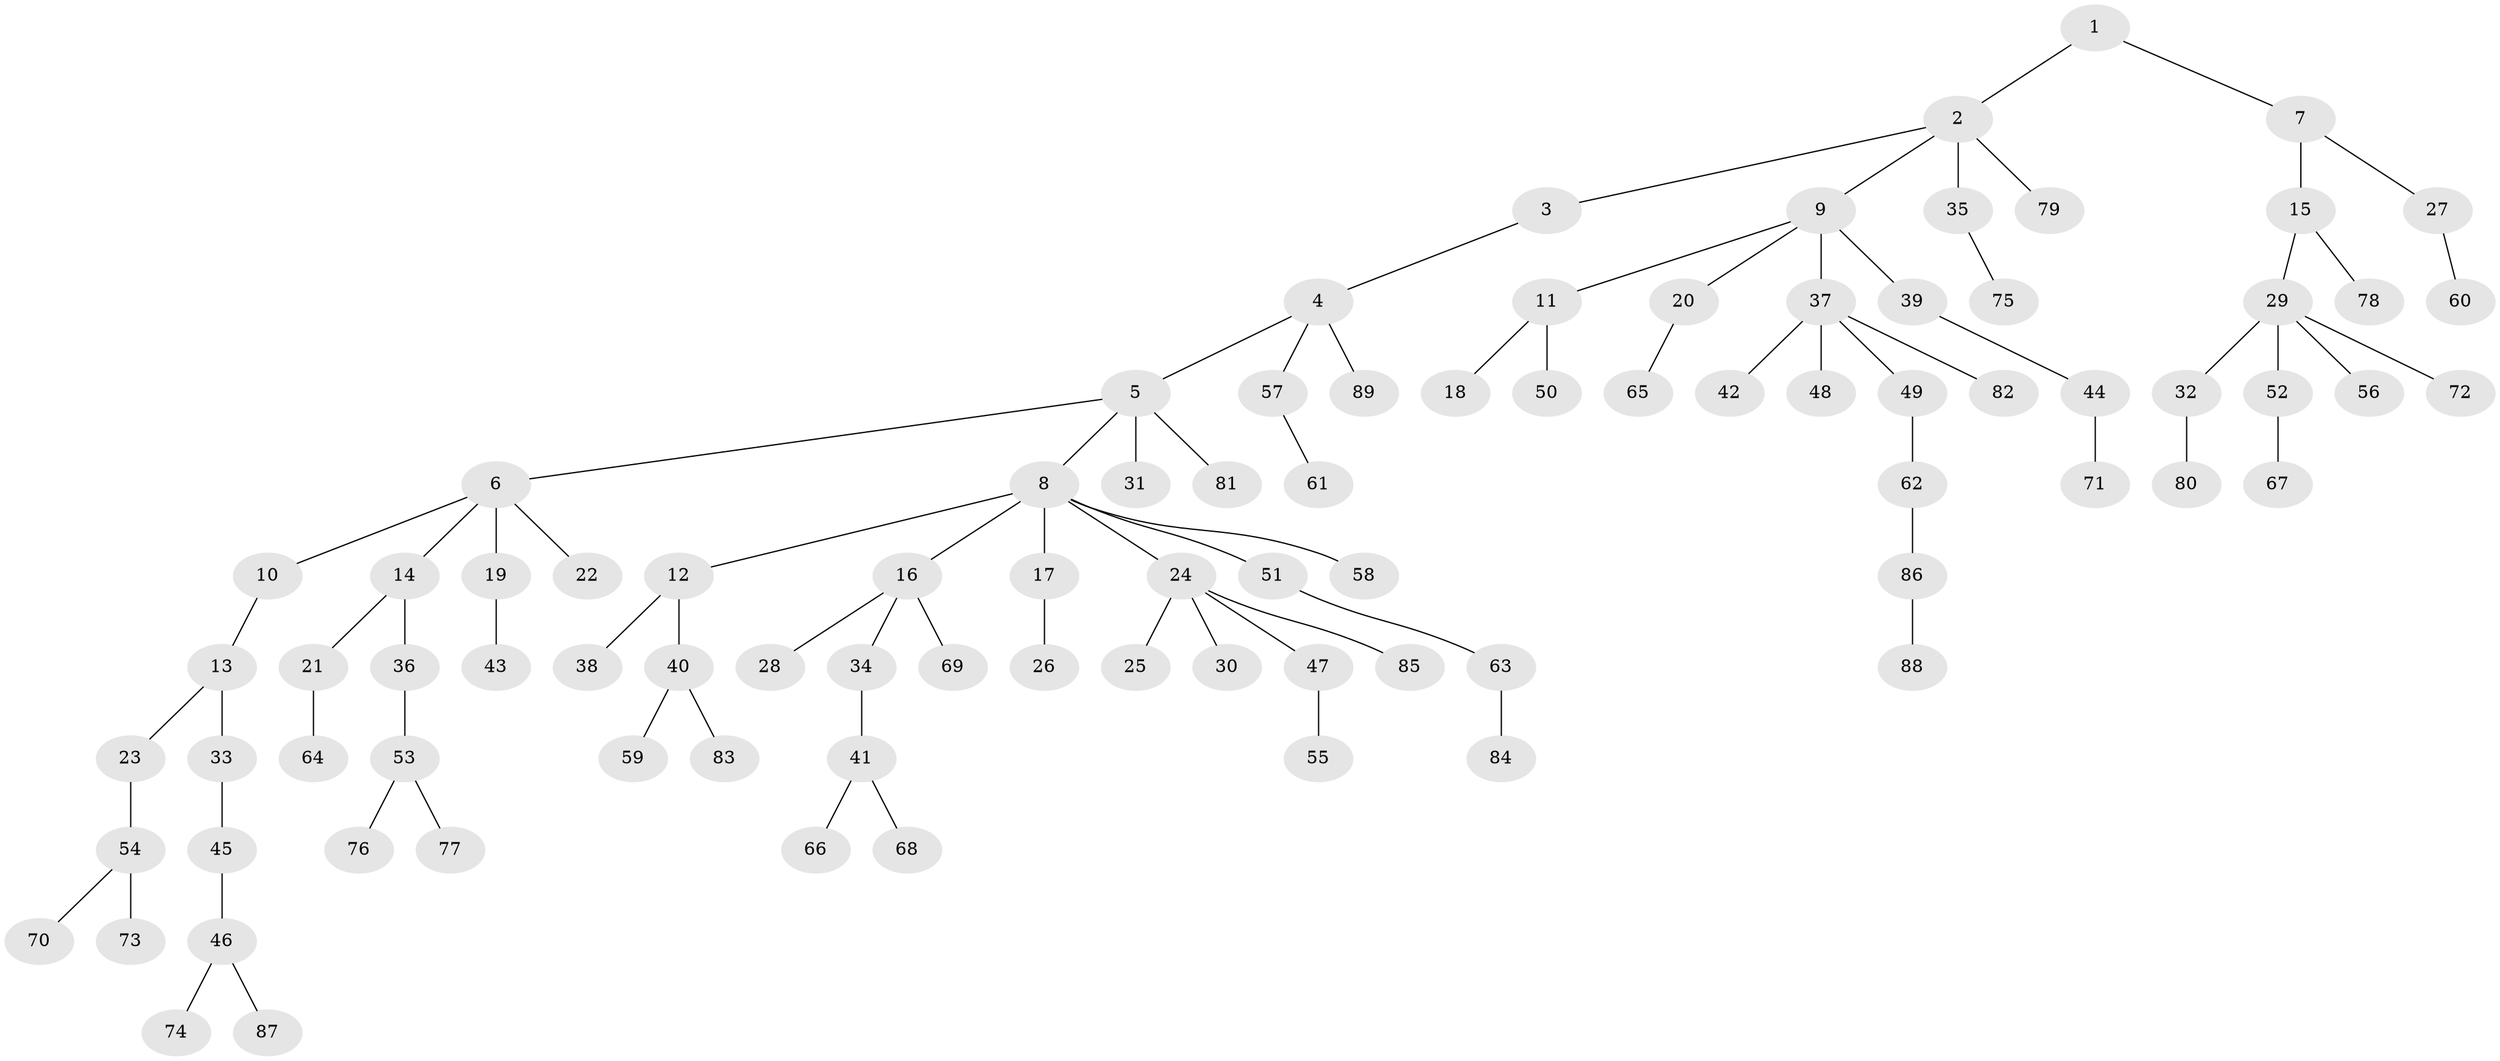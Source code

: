 // coarse degree distribution, {2: 0.25396825396825395, 4: 0.09523809523809523, 3: 0.14285714285714285, 6: 0.015873015873015872, 5: 0.015873015873015872, 1: 0.47619047619047616}
// Generated by graph-tools (version 1.1) at 2025/52/03/04/25 22:52:00]
// undirected, 89 vertices, 88 edges
graph export_dot {
  node [color=gray90,style=filled];
  1;
  2;
  3;
  4;
  5;
  6;
  7;
  8;
  9;
  10;
  11;
  12;
  13;
  14;
  15;
  16;
  17;
  18;
  19;
  20;
  21;
  22;
  23;
  24;
  25;
  26;
  27;
  28;
  29;
  30;
  31;
  32;
  33;
  34;
  35;
  36;
  37;
  38;
  39;
  40;
  41;
  42;
  43;
  44;
  45;
  46;
  47;
  48;
  49;
  50;
  51;
  52;
  53;
  54;
  55;
  56;
  57;
  58;
  59;
  60;
  61;
  62;
  63;
  64;
  65;
  66;
  67;
  68;
  69;
  70;
  71;
  72;
  73;
  74;
  75;
  76;
  77;
  78;
  79;
  80;
  81;
  82;
  83;
  84;
  85;
  86;
  87;
  88;
  89;
  1 -- 2;
  1 -- 7;
  2 -- 3;
  2 -- 9;
  2 -- 35;
  2 -- 79;
  3 -- 4;
  4 -- 5;
  4 -- 57;
  4 -- 89;
  5 -- 6;
  5 -- 8;
  5 -- 31;
  5 -- 81;
  6 -- 10;
  6 -- 14;
  6 -- 19;
  6 -- 22;
  7 -- 15;
  7 -- 27;
  8 -- 12;
  8 -- 16;
  8 -- 17;
  8 -- 24;
  8 -- 51;
  8 -- 58;
  9 -- 11;
  9 -- 20;
  9 -- 37;
  9 -- 39;
  10 -- 13;
  11 -- 18;
  11 -- 50;
  12 -- 38;
  12 -- 40;
  13 -- 23;
  13 -- 33;
  14 -- 21;
  14 -- 36;
  15 -- 29;
  15 -- 78;
  16 -- 28;
  16 -- 34;
  16 -- 69;
  17 -- 26;
  19 -- 43;
  20 -- 65;
  21 -- 64;
  23 -- 54;
  24 -- 25;
  24 -- 30;
  24 -- 47;
  24 -- 85;
  27 -- 60;
  29 -- 32;
  29 -- 52;
  29 -- 56;
  29 -- 72;
  32 -- 80;
  33 -- 45;
  34 -- 41;
  35 -- 75;
  36 -- 53;
  37 -- 42;
  37 -- 48;
  37 -- 49;
  37 -- 82;
  39 -- 44;
  40 -- 59;
  40 -- 83;
  41 -- 66;
  41 -- 68;
  44 -- 71;
  45 -- 46;
  46 -- 74;
  46 -- 87;
  47 -- 55;
  49 -- 62;
  51 -- 63;
  52 -- 67;
  53 -- 76;
  53 -- 77;
  54 -- 70;
  54 -- 73;
  57 -- 61;
  62 -- 86;
  63 -- 84;
  86 -- 88;
}
